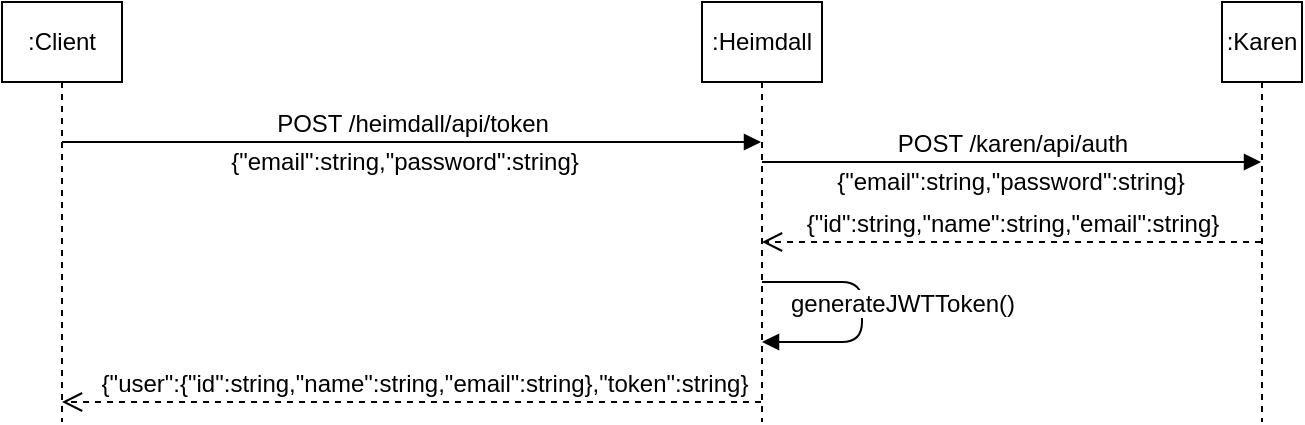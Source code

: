 <mxfile version="12.2.3" type="device" pages="1"><diagram id="RnlrKuwG8ek0ONcddHxV" name="Page-1"><mxGraphModel dx="1493" dy="424" grid="1" gridSize="10" guides="1" tooltips="1" connect="1" arrows="1" fold="1" page="1" pageScale="1" pageWidth="850" pageHeight="1100" math="0" shadow="0"><root><mxCell id="0"/><mxCell id="1" parent="0"/><mxCell id="XKqBkB2b16mvwm_Fk82F-7" value=":Client" style="shape=umlLifeline;perimeter=lifelinePerimeter;whiteSpace=wrap;html=1;container=1;collapsible=0;recursiveResize=0;outlineConnect=0;fontSize=12;" vertex="1" parent="1"><mxGeometry x="-10" y="60" width="60" height="210" as="geometry"/></mxCell><mxCell id="XKqBkB2b16mvwm_Fk82F-8" value=":Heimdall" style="shape=umlLifeline;perimeter=lifelinePerimeter;whiteSpace=wrap;html=1;container=1;collapsible=0;recursiveResize=0;outlineConnect=0;fontSize=12;" vertex="1" parent="1"><mxGeometry x="340" y="60" width="60" height="210" as="geometry"/></mxCell><mxCell id="XKqBkB2b16mvwm_Fk82F-9" value="POST /heimdall/api/token" style="html=1;verticalAlign=bottom;endArrow=block;fontSize=12;" edge="1" parent="1" source="XKqBkB2b16mvwm_Fk82F-7" target="XKqBkB2b16mvwm_Fk82F-8"><mxGeometry width="80" relative="1" as="geometry"><mxPoint x="140" y="380" as="sourcePoint"/><mxPoint x="320" y="380" as="targetPoint"/><Array as="points"><mxPoint x="270" y="130"/></Array></mxGeometry></mxCell><mxCell id="XKqBkB2b16mvwm_Fk82F-13" value="{&quot;email&quot;:string,&quot;password&quot;:string}" style="text;html=1;resizable=0;points=[];align=center;verticalAlign=middle;labelBackgroundColor=#ffffff;fontSize=12;" vertex="1" connectable="0" parent="XKqBkB2b16mvwm_Fk82F-9"><mxGeometry x="0.141" y="-1" relative="1" as="geometry"><mxPoint x="-29" y="9" as="offset"/></mxGeometry></mxCell><mxCell id="XKqBkB2b16mvwm_Fk82F-11" value=":Karen" style="shape=umlLifeline;perimeter=lifelinePerimeter;whiteSpace=wrap;html=1;container=1;collapsible=0;recursiveResize=0;outlineConnect=0;fontSize=12;" vertex="1" parent="1"><mxGeometry x="600" y="60" width="40" height="210" as="geometry"/></mxCell><mxCell id="XKqBkB2b16mvwm_Fk82F-12" value="POST /karen/api/auth" style="html=1;verticalAlign=bottom;endArrow=block;fontSize=12;" edge="1" parent="1" source="XKqBkB2b16mvwm_Fk82F-8" target="XKqBkB2b16mvwm_Fk82F-11"><mxGeometry width="80" relative="1" as="geometry"><mxPoint x="140" y="380" as="sourcePoint"/><mxPoint x="220" y="380" as="targetPoint"/><Array as="points"><mxPoint x="460" y="140"/></Array></mxGeometry></mxCell><mxCell id="XKqBkB2b16mvwm_Fk82F-14" value="&lt;span style=&quot;color: rgba(0 , 0 , 0 , 0) ; font-family: monospace ; font-size: 0px ; background-color: rgb(248 , 249 , 250)&quot;&gt;%3CmxGraphModel%3E%3Croot%3E%3CmxCell%20id%3D%220%22%2F%3E%3CmxCell%20id%3D%221%22%20parent%3D%220%22%2F%3E%3CmxCell%20id%3D%222%22%20value%3D%22%7B%26quot%3Bname%26quot%3B%3Astring%2C%26quot%3Bpassword%26quot%3B%7D%22%20style%3D%22text%3Bhtml%3D1%3Bresizable%3D0%3Bpoints%3D%5B%5D%3Balign%3Dcenter%3BverticalAlign%3Dmiddle%3BlabelBackgroundColor%3D%23ffffff%3BfontSize%3D12%3B%22%20vertex%3D%221%22%20connectable%3D%220%22%20parent%3D%221%22%3E%3CmxGeometry%20x%3D%22269.833%22%20y%3D%22140%22%20as%3D%22geometry%22%3E%3CmxPoint%20x%3D%22-14%22%20y%3D%229%22%20as%3D%22offset%22%2F%3E%3C%2FmxGeometry%3E%3C%2FmxCell%3E%3C%2Froot%3E%3C%2FmxGraphModel%3E&lt;/span&gt;" style="text;html=1;resizable=0;points=[];align=center;verticalAlign=middle;labelBackgroundColor=#ffffff;fontSize=12;" vertex="1" connectable="0" parent="XKqBkB2b16mvwm_Fk82F-12"><mxGeometry x="0.094" y="1" relative="1" as="geometry"><mxPoint as="offset"/></mxGeometry></mxCell><mxCell id="XKqBkB2b16mvwm_Fk82F-16" value="{&quot;email&quot;:string,&quot;password&quot;:string}" style="text;html=1;resizable=0;points=[];align=center;verticalAlign=middle;labelBackgroundColor=#ffffff;fontSize=12;" vertex="1" connectable="0" parent="XKqBkB2b16mvwm_Fk82F-12"><mxGeometry x="-0.013" y="-3" relative="1" as="geometry"><mxPoint x="1" y="7" as="offset"/></mxGeometry></mxCell><mxCell id="XKqBkB2b16mvwm_Fk82F-19" value="{&quot;id&quot;:string,&quot;name&quot;:string,&quot;email&quot;:string}" style="html=1;verticalAlign=bottom;endArrow=open;dashed=1;endSize=8;fontSize=12;" edge="1" parent="1" source="XKqBkB2b16mvwm_Fk82F-11" target="XKqBkB2b16mvwm_Fk82F-8"><mxGeometry relative="1" as="geometry"><mxPoint x="220" y="380" as="sourcePoint"/><mxPoint x="140" y="380" as="targetPoint"/><Array as="points"><mxPoint x="490" y="180"/></Array></mxGeometry></mxCell><mxCell id="XKqBkB2b16mvwm_Fk82F-20" value="generateJWTToken()" style="html=1;verticalAlign=bottom;endArrow=block;fontSize=12;" edge="1" parent="1" source="XKqBkB2b16mvwm_Fk82F-8" target="XKqBkB2b16mvwm_Fk82F-8"><mxGeometry x="0.23" y="-22" width="80" relative="1" as="geometry"><mxPoint x="140" y="380" as="sourcePoint"/><mxPoint x="220" y="380" as="targetPoint"/><Array as="points"><mxPoint x="420" y="200"/><mxPoint x="420" y="230"/></Array><mxPoint x="20" y="12" as="offset"/></mxGeometry></mxCell><mxCell id="XKqBkB2b16mvwm_Fk82F-22" value="{&quot;user&quot;:{&quot;id&quot;:string,&quot;name&quot;:string,&quot;email&quot;:string},&quot;token&quot;:string}" style="html=1;verticalAlign=bottom;endArrow=open;dashed=1;endSize=8;fontSize=12;align=center;" edge="1" parent="1" source="XKqBkB2b16mvwm_Fk82F-8" target="XKqBkB2b16mvwm_Fk82F-7"><mxGeometry x="-0.037" relative="1" as="geometry"><mxPoint x="220" y="380" as="sourcePoint"/><mxPoint x="140" y="380" as="targetPoint"/><Array as="points"><mxPoint x="260" y="260"/></Array><mxPoint as="offset"/></mxGeometry></mxCell></root></mxGraphModel></diagram></mxfile>